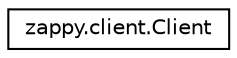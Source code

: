 digraph "Graphical Class Hierarchy"
{
 // LATEX_PDF_SIZE
  edge [fontname="Helvetica",fontsize="10",labelfontname="Helvetica",labelfontsize="10"];
  node [fontname="Helvetica",fontsize="10",shape=record];
  rankdir="LR";
  Node0 [label="zappy.client.Client",height=0.2,width=0.4,color="black", fillcolor="white", style="filled",URL="$classzappy_1_1client_1_1Client.html",tooltip=" "];
}
